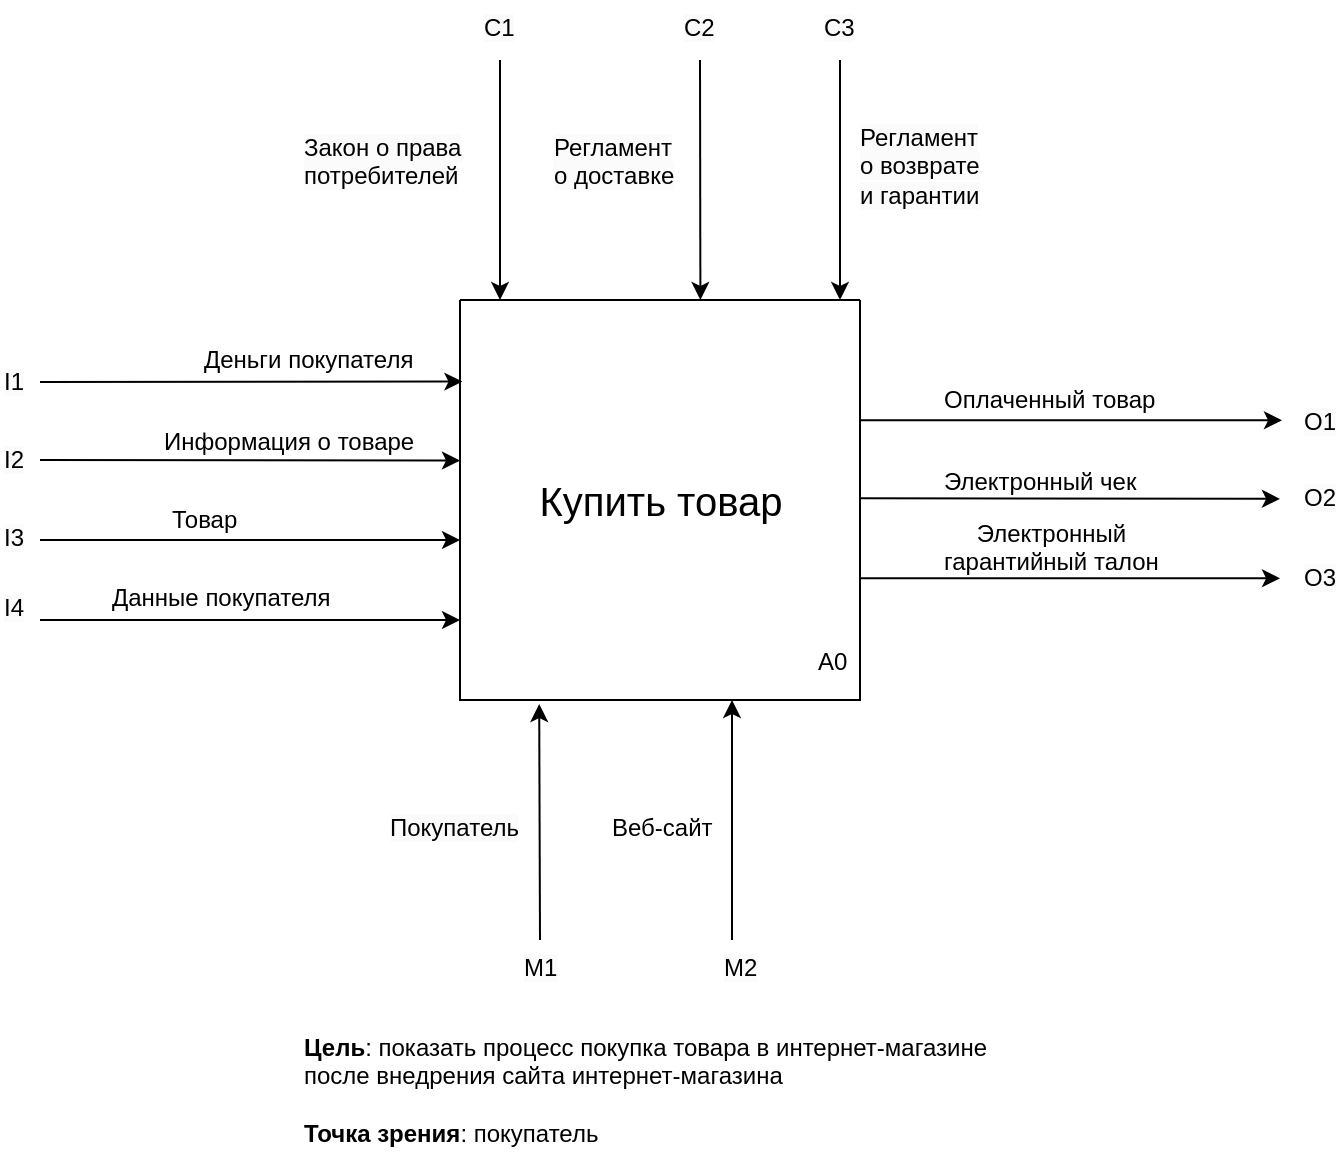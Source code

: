 <mxfile version="23.1.5" type="github">
  <diagram name="Страница — 1" id="MrUY5nf-4vCNaqiUoCGp">
    <mxGraphModel dx="1010" dy="681" grid="0" gridSize="10" guides="1" tooltips="1" connect="1" arrows="1" fold="1" page="0" pageScale="1" pageWidth="827" pageHeight="1169" math="0" shadow="0">
      <root>
        <mxCell id="0" />
        <mxCell id="1" parent="0" />
        <mxCell id="lQVX6eLietwEVeY7ujKg-1" value="" style="swimlane;startSize=0;" vertex="1" parent="1">
          <mxGeometry x="320" y="240" width="200" height="200" as="geometry" />
        </mxCell>
        <mxCell id="lQVX6eLietwEVeY7ujKg-2" value="&lt;font style=&quot;font-size: 20px;&quot;&gt;Купить товар&lt;/font&gt;" style="text;html=1;align=center;verticalAlign=middle;resizable=0;points=[];autosize=1;strokeColor=none;fillColor=none;" vertex="1" parent="lQVX6eLietwEVeY7ujKg-1">
          <mxGeometry x="25" y="80" width="150" height="40" as="geometry" />
        </mxCell>
        <mxCell id="lQVX6eLietwEVeY7ujKg-3" value="&lt;div style=&quot;text-align: center;&quot;&gt;А0&lt;/div&gt;" style="text;whiteSpace=wrap;html=1;" vertex="1" parent="lQVX6eLietwEVeY7ujKg-1">
          <mxGeometry x="177" y="167" width="20" height="30" as="geometry" />
        </mxCell>
        <mxCell id="lQVX6eLietwEVeY7ujKg-4" value="" style="endArrow=classic;html=1;rounded=0;" edge="1" parent="1">
          <mxGeometry width="50" height="50" relative="1" as="geometry">
            <mxPoint x="340" y="120" as="sourcePoint" />
            <mxPoint x="340" y="240" as="targetPoint" />
          </mxGeometry>
        </mxCell>
        <mxCell id="lQVX6eLietwEVeY7ujKg-5" value="" style="endArrow=classic;html=1;rounded=0;entryX=0.466;entryY=0;entryDx=0;entryDy=0;entryPerimeter=0;" edge="1" parent="1">
          <mxGeometry width="50" height="50" relative="1" as="geometry">
            <mxPoint x="440" y="120" as="sourcePoint" />
            <mxPoint x="440.2" y="240" as="targetPoint" />
          </mxGeometry>
        </mxCell>
        <mxCell id="lQVX6eLietwEVeY7ujKg-6" value="" style="endArrow=classic;html=1;rounded=0;entryX=0.466;entryY=0;entryDx=0;entryDy=0;entryPerimeter=0;" edge="1" parent="1">
          <mxGeometry width="50" height="50" relative="1" as="geometry">
            <mxPoint x="510" y="120" as="sourcePoint" />
            <mxPoint x="510" y="240" as="targetPoint" />
          </mxGeometry>
        </mxCell>
        <mxCell id="lQVX6eLietwEVeY7ujKg-7" value="&lt;span style=&quot;caret-color: rgb(0, 0, 0); color: rgb(0, 0, 0); font-family: Helvetica; font-style: normal; font-variant-caps: normal; font-weight: 400; letter-spacing: normal; text-align: center; text-indent: 0px; text-transform: none; word-spacing: 0px; -webkit-text-stroke-width: 0px; background-color: rgb(251, 251, 251); text-decoration: none; float: none; display: inline !important;&quot;&gt;&lt;font style=&quot;font-size: 12px;&quot;&gt;Закон о права потребителей&lt;/font&gt;&lt;/span&gt;" style="text;whiteSpace=wrap;html=1;" vertex="1" parent="1">
          <mxGeometry x="240" y="150" width="90" height="40" as="geometry" />
        </mxCell>
        <mxCell id="lQVX6eLietwEVeY7ujKg-8" value="&lt;span style=&quot;caret-color: rgb(0, 0, 0); color: rgb(0, 0, 0); font-family: Helvetica; font-style: normal; font-variant-caps: normal; font-weight: 400; letter-spacing: normal; text-align: center; text-indent: 0px; text-transform: none; word-spacing: 0px; -webkit-text-stroke-width: 0px; background-color: rgb(251, 251, 251); text-decoration: none; float: none; display: inline !important;&quot;&gt;&lt;font style=&quot;font-size: 12px;&quot;&gt;Регламент &lt;br&gt;о возврате и гарантии&lt;/font&gt;&lt;/span&gt;" style="text;whiteSpace=wrap;html=1;" vertex="1" parent="1">
          <mxGeometry x="518" y="145" width="70" height="50" as="geometry" />
        </mxCell>
        <mxCell id="lQVX6eLietwEVeY7ujKg-9" value="&lt;span style=&quot;caret-color: rgb(0, 0, 0); color: rgb(0, 0, 0); font-family: Helvetica; font-style: normal; font-variant-caps: normal; font-weight: 400; letter-spacing: normal; text-align: center; text-indent: 0px; text-transform: none; word-spacing: 0px; -webkit-text-stroke-width: 0px; background-color: rgb(251, 251, 251); text-decoration: none; float: none; display: inline !important;&quot;&gt;&lt;font style=&quot;font-size: 12px;&quot;&gt;Регламент &lt;br&gt;о доставке&lt;/font&gt;&lt;/span&gt;" style="text;whiteSpace=wrap;html=1;" vertex="1" parent="1">
          <mxGeometry x="365" y="150" width="70" height="40" as="geometry" />
        </mxCell>
        <mxCell id="lQVX6eLietwEVeY7ujKg-10" value="&lt;span style=&quot;caret-color: rgb(0, 0, 0); color: rgb(0, 0, 0); font-family: Helvetica; font-style: normal; font-variant-caps: normal; font-weight: 400; letter-spacing: normal; text-align: center; text-indent: 0px; text-transform: none; word-spacing: 0px; -webkit-text-stroke-width: 0px; background-color: rgb(251, 251, 251); text-decoration: none; float: none; display: inline !important;&quot;&gt;&lt;font style=&quot;font-size: 12px;&quot;&gt;С1&lt;/font&gt;&lt;/span&gt;" style="text;whiteSpace=wrap;html=1;" vertex="1" parent="1">
          <mxGeometry x="330" y="90" width="20" height="30" as="geometry" />
        </mxCell>
        <mxCell id="lQVX6eLietwEVeY7ujKg-11" value="&lt;span style=&quot;caret-color: rgb(0, 0, 0); color: rgb(0, 0, 0); font-family: Helvetica; font-style: normal; font-variant-caps: normal; font-weight: 400; letter-spacing: normal; text-align: center; text-indent: 0px; text-transform: none; word-spacing: 0px; -webkit-text-stroke-width: 0px; background-color: rgb(251, 251, 251); text-decoration: none; float: none; display: inline !important;&quot;&gt;&lt;font style=&quot;font-size: 12px;&quot;&gt;С2&lt;/font&gt;&lt;/span&gt;" style="text;whiteSpace=wrap;html=1;" vertex="1" parent="1">
          <mxGeometry x="430" y="90" width="20" height="30" as="geometry" />
        </mxCell>
        <mxCell id="lQVX6eLietwEVeY7ujKg-12" value="&lt;span style=&quot;caret-color: rgb(0, 0, 0); color: rgb(0, 0, 0); font-family: Helvetica; font-style: normal; font-variant-caps: normal; font-weight: 400; letter-spacing: normal; text-align: center; text-indent: 0px; text-transform: none; word-spacing: 0px; -webkit-text-stroke-width: 0px; background-color: rgb(251, 251, 251); text-decoration: none; float: none; display: inline !important;&quot;&gt;&lt;font style=&quot;font-size: 12px;&quot;&gt;С3&lt;/font&gt;&lt;/span&gt;" style="text;whiteSpace=wrap;html=1;" vertex="1" parent="1">
          <mxGeometry x="500" y="90" width="20" height="30" as="geometry" />
        </mxCell>
        <mxCell id="lQVX6eLietwEVeY7ujKg-13" value="" style="endArrow=classic;html=1;rounded=0;entryX=0.006;entryY=0.204;entryDx=0;entryDy=0;entryPerimeter=0;" edge="1" parent="1" target="lQVX6eLietwEVeY7ujKg-1">
          <mxGeometry width="50" height="50" relative="1" as="geometry">
            <mxPoint x="110" y="281" as="sourcePoint" />
            <mxPoint x="230" y="230" as="targetPoint" />
          </mxGeometry>
        </mxCell>
        <mxCell id="lQVX6eLietwEVeY7ujKg-14" value="" style="endArrow=classic;html=1;rounded=0;" edge="1" parent="1">
          <mxGeometry width="50" height="50" relative="1" as="geometry">
            <mxPoint x="110" y="320" as="sourcePoint" />
            <mxPoint x="320.0" y="320.273" as="targetPoint" />
          </mxGeometry>
        </mxCell>
        <mxCell id="lQVX6eLietwEVeY7ujKg-15" value="" style="endArrow=classic;html=1;rounded=0;" edge="1" parent="1">
          <mxGeometry width="50" height="50" relative="1" as="geometry">
            <mxPoint x="110" y="360" as="sourcePoint" />
            <mxPoint x="320" y="360" as="targetPoint" />
          </mxGeometry>
        </mxCell>
        <mxCell id="lQVX6eLietwEVeY7ujKg-16" value="" style="endArrow=classic;html=1;rounded=0;" edge="1" parent="1">
          <mxGeometry width="50" height="50" relative="1" as="geometry">
            <mxPoint x="110" y="400" as="sourcePoint" />
            <mxPoint x="320" y="400" as="targetPoint" />
          </mxGeometry>
        </mxCell>
        <mxCell id="lQVX6eLietwEVeY7ujKg-17" value="&lt;div style=&quot;text-align: center;&quot;&gt;Деньги покупателя&lt;/div&gt;" style="text;whiteSpace=wrap;html=1;" vertex="1" parent="1">
          <mxGeometry x="190" y="256" width="120" height="20" as="geometry" />
        </mxCell>
        <mxCell id="lQVX6eLietwEVeY7ujKg-18" value="&lt;div style=&quot;text-align: center;&quot;&gt;Информация о товаре&lt;/div&gt;" style="text;whiteSpace=wrap;html=1;" vertex="1" parent="1">
          <mxGeometry x="170" y="297" width="140" height="20" as="geometry" />
        </mxCell>
        <mxCell id="lQVX6eLietwEVeY7ujKg-19" value="&lt;div style=&quot;text-align: center;&quot;&gt;Товар&lt;/div&gt;" style="text;whiteSpace=wrap;html=1;" vertex="1" parent="1">
          <mxGeometry x="174" y="336" width="50" height="20" as="geometry" />
        </mxCell>
        <mxCell id="lQVX6eLietwEVeY7ujKg-20" value="&lt;div style=&quot;text-align: center;&quot;&gt;Данные покупателя&lt;/div&gt;" style="text;whiteSpace=wrap;html=1;" vertex="1" parent="1">
          <mxGeometry x="144" y="375" width="146" height="20" as="geometry" />
        </mxCell>
        <mxCell id="lQVX6eLietwEVeY7ujKg-21" value="&lt;span style=&quot;caret-color: rgb(0, 0, 0); color: rgb(0, 0, 0); font-family: Helvetica; font-style: normal; font-variant-caps: normal; font-weight: 400; letter-spacing: normal; text-align: center; text-indent: 0px; text-transform: none; word-spacing: 0px; -webkit-text-stroke-width: 0px; background-color: rgb(251, 251, 251); text-decoration: none; float: none; display: inline !important;&quot;&gt;&lt;font style=&quot;font-size: 12px;&quot;&gt;I1&lt;/font&gt;&lt;/span&gt;" style="text;whiteSpace=wrap;html=1;" vertex="1" parent="1">
          <mxGeometry x="90" y="267" width="20" height="30" as="geometry" />
        </mxCell>
        <mxCell id="lQVX6eLietwEVeY7ujKg-22" value="&lt;span style=&quot;caret-color: rgb(0, 0, 0); color: rgb(0, 0, 0); font-family: Helvetica; font-style: normal; font-variant-caps: normal; font-weight: 400; letter-spacing: normal; text-align: center; text-indent: 0px; text-transform: none; word-spacing: 0px; -webkit-text-stroke-width: 0px; background-color: rgb(251, 251, 251); text-decoration: none; float: none; display: inline !important;&quot;&gt;&lt;font style=&quot;font-size: 12px;&quot;&gt;I2&lt;/font&gt;&lt;/span&gt;" style="text;whiteSpace=wrap;html=1;" vertex="1" parent="1">
          <mxGeometry x="90" y="306" width="20" height="30" as="geometry" />
        </mxCell>
        <mxCell id="lQVX6eLietwEVeY7ujKg-23" value="&lt;span style=&quot;caret-color: rgb(0, 0, 0); color: rgb(0, 0, 0); font-family: Helvetica; font-style: normal; font-variant-caps: normal; font-weight: 400; letter-spacing: normal; text-align: center; text-indent: 0px; text-transform: none; word-spacing: 0px; -webkit-text-stroke-width: 0px; background-color: rgb(251, 251, 251); text-decoration: none; float: none; display: inline !important;&quot;&gt;&lt;font style=&quot;font-size: 12px;&quot;&gt;I3&lt;/font&gt;&lt;/span&gt;" style="text;whiteSpace=wrap;html=1;" vertex="1" parent="1">
          <mxGeometry x="90" y="345" width="20" height="30" as="geometry" />
        </mxCell>
        <mxCell id="lQVX6eLietwEVeY7ujKg-24" value="&lt;span style=&quot;caret-color: rgb(0, 0, 0); color: rgb(0, 0, 0); font-family: Helvetica; font-style: normal; font-variant-caps: normal; font-weight: 400; letter-spacing: normal; text-align: center; text-indent: 0px; text-transform: none; word-spacing: 0px; -webkit-text-stroke-width: 0px; background-color: rgb(251, 251, 251); text-decoration: none; float: none; display: inline !important;&quot;&gt;&lt;font style=&quot;font-size: 12px;&quot;&gt;I4&lt;/font&gt;&lt;/span&gt;" style="text;whiteSpace=wrap;html=1;" vertex="1" parent="1">
          <mxGeometry x="90" y="380" width="20" height="30" as="geometry" />
        </mxCell>
        <mxCell id="lQVX6eLietwEVeY7ujKg-25" value="" style="endArrow=classic;html=1;rounded=0;entryX=0.006;entryY=0.204;entryDx=0;entryDy=0;entryPerimeter=0;" edge="1" parent="1">
          <mxGeometry width="50" height="50" relative="1" as="geometry">
            <mxPoint x="520" y="300.17" as="sourcePoint" />
            <mxPoint x="731" y="300.17" as="targetPoint" />
          </mxGeometry>
        </mxCell>
        <mxCell id="lQVX6eLietwEVeY7ujKg-26" value="" style="endArrow=classic;html=1;rounded=0;" edge="1" parent="1">
          <mxGeometry width="50" height="50" relative="1" as="geometry">
            <mxPoint x="520" y="339.17" as="sourcePoint" />
            <mxPoint x="730.0" y="339.443" as="targetPoint" />
          </mxGeometry>
        </mxCell>
        <mxCell id="lQVX6eLietwEVeY7ujKg-27" value="" style="endArrow=classic;html=1;rounded=0;" edge="1" parent="1">
          <mxGeometry width="50" height="50" relative="1" as="geometry">
            <mxPoint x="520" y="379.17" as="sourcePoint" />
            <mxPoint x="730" y="379.17" as="targetPoint" />
          </mxGeometry>
        </mxCell>
        <mxCell id="lQVX6eLietwEVeY7ujKg-28" value="&lt;div style=&quot;text-align: center;&quot;&gt;Оплаченный товар&lt;/div&gt;" style="text;whiteSpace=wrap;html=1;" vertex="1" parent="1">
          <mxGeometry x="560" y="276.09" width="120" height="20" as="geometry" />
        </mxCell>
        <mxCell id="lQVX6eLietwEVeY7ujKg-29" value="&lt;div style=&quot;text-align: center;&quot;&gt;Электронный чек&lt;/div&gt;" style="text;whiteSpace=wrap;html=1;" vertex="1" parent="1">
          <mxGeometry x="560" y="317.09" width="120" height="20" as="geometry" />
        </mxCell>
        <mxCell id="lQVX6eLietwEVeY7ujKg-30" value="&lt;div style=&quot;text-align: center;&quot;&gt;Электронный&lt;/div&gt;&lt;div style=&quot;text-align: center;&quot;&gt;гарантийный талон&lt;/div&gt;" style="text;whiteSpace=wrap;html=1;" vertex="1" parent="1">
          <mxGeometry x="560" y="343.05" width="120" height="33.91" as="geometry" />
        </mxCell>
        <mxCell id="lQVX6eLietwEVeY7ujKg-31" value="&lt;span style=&quot;caret-color: rgb(0, 0, 0); color: rgb(0, 0, 0); font-family: Helvetica; font-style: normal; font-variant-caps: normal; font-weight: 400; letter-spacing: normal; text-align: center; text-indent: 0px; text-transform: none; word-spacing: 0px; -webkit-text-stroke-width: 0px; background-color: rgb(251, 251, 251); text-decoration: none; float: none; display: inline !important;&quot;&gt;&lt;font style=&quot;font-size: 12px;&quot;&gt;О1&lt;/font&gt;&lt;/span&gt;" style="text;whiteSpace=wrap;html=1;" vertex="1" parent="1">
          <mxGeometry x="740" y="287" width="20" height="30" as="geometry" />
        </mxCell>
        <mxCell id="lQVX6eLietwEVeY7ujKg-32" value="&lt;span style=&quot;caret-color: rgb(0, 0, 0); color: rgb(0, 0, 0); font-family: Helvetica; font-style: normal; font-variant-caps: normal; font-weight: 400; letter-spacing: normal; text-align: center; text-indent: 0px; text-transform: none; word-spacing: 0px; -webkit-text-stroke-width: 0px; background-color: rgb(251, 251, 251); text-decoration: none; float: none; display: inline !important;&quot;&gt;&lt;font style=&quot;font-size: 12px;&quot;&gt;O2&lt;/font&gt;&lt;/span&gt;" style="text;whiteSpace=wrap;html=1;" vertex="1" parent="1">
          <mxGeometry x="740" y="325" width="20" height="30" as="geometry" />
        </mxCell>
        <mxCell id="lQVX6eLietwEVeY7ujKg-33" value="&lt;span style=&quot;caret-color: rgb(0, 0, 0); color: rgb(0, 0, 0); font-family: Helvetica; font-style: normal; font-variant-caps: normal; font-weight: 400; letter-spacing: normal; text-align: center; text-indent: 0px; text-transform: none; word-spacing: 0px; -webkit-text-stroke-width: 0px; background-color: rgb(251, 251, 251); text-decoration: none; float: none; display: inline !important;&quot;&gt;&lt;font style=&quot;font-size: 12px;&quot;&gt;O3&lt;/font&gt;&lt;/span&gt;" style="text;whiteSpace=wrap;html=1;" vertex="1" parent="1">
          <mxGeometry x="740" y="365" width="20" height="30" as="geometry" />
        </mxCell>
        <mxCell id="lQVX6eLietwEVeY7ujKg-34" value="" style="endArrow=classic;html=1;rounded=0;entryX=0.198;entryY=1.01;entryDx=0;entryDy=0;entryPerimeter=0;" edge="1" parent="1" target="lQVX6eLietwEVeY7ujKg-1">
          <mxGeometry width="50" height="50" relative="1" as="geometry">
            <mxPoint x="360" y="560" as="sourcePoint" />
            <mxPoint x="309.58" y="560" as="targetPoint" />
          </mxGeometry>
        </mxCell>
        <mxCell id="lQVX6eLietwEVeY7ujKg-35" value="" style="endArrow=classic;html=1;rounded=0;entryX=0.5;entryY=1;entryDx=0;entryDy=0;" edge="1" parent="1">
          <mxGeometry width="50" height="50" relative="1" as="geometry">
            <mxPoint x="456" y="560" as="sourcePoint" />
            <mxPoint x="456" y="440" as="targetPoint" />
          </mxGeometry>
        </mxCell>
        <mxCell id="lQVX6eLietwEVeY7ujKg-37" value="&lt;span style=&quot;caret-color: rgb(0, 0, 0); color: rgb(0, 0, 0); font-family: Helvetica; font-style: normal; font-variant-caps: normal; font-weight: 400; letter-spacing: normal; text-align: center; text-indent: 0px; text-transform: none; word-spacing: 0px; -webkit-text-stroke-width: 0px; background-color: rgb(251, 251, 251); text-decoration: none; float: none; display: inline !important;&quot;&gt;&lt;font style=&quot;font-size: 12px;&quot;&gt;Покупатель&lt;/font&gt;&lt;/span&gt;" style="text;whiteSpace=wrap;html=1;" vertex="1" parent="1">
          <mxGeometry x="283" y="490" width="70" height="40" as="geometry" />
        </mxCell>
        <mxCell id="lQVX6eLietwEVeY7ujKg-38" value="&lt;div style=&quot;text-align: center;&quot;&gt;Веб-сайт&lt;/div&gt;" style="text;whiteSpace=wrap;html=1;" vertex="1" parent="1">
          <mxGeometry x="394" y="490" width="60" height="40" as="geometry" />
        </mxCell>
        <mxCell id="lQVX6eLietwEVeY7ujKg-40" value="&lt;span style=&quot;caret-color: rgb(0, 0, 0); color: rgb(0, 0, 0); font-family: Helvetica; font-style: normal; font-variant-caps: normal; font-weight: 400; letter-spacing: normal; text-align: center; text-indent: 0px; text-transform: none; word-spacing: 0px; -webkit-text-stroke-width: 0px; background-color: rgb(251, 251, 251); text-decoration: none; float: none; display: inline !important;&quot;&gt;&lt;font style=&quot;font-size: 12px;&quot;&gt;M1&lt;/font&gt;&lt;/span&gt;" style="text;whiteSpace=wrap;html=1;" vertex="1" parent="1">
          <mxGeometry x="350" y="560" width="20" height="30" as="geometry" />
        </mxCell>
        <mxCell id="lQVX6eLietwEVeY7ujKg-41" value="&lt;span style=&quot;caret-color: rgb(0, 0, 0); color: rgb(0, 0, 0); font-family: Helvetica; font-style: normal; font-variant-caps: normal; font-weight: 400; letter-spacing: normal; text-align: center; text-indent: 0px; text-transform: none; word-spacing: 0px; -webkit-text-stroke-width: 0px; background-color: rgb(251, 251, 251); text-decoration: none; float: none; display: inline !important;&quot;&gt;&lt;font style=&quot;font-size: 12px;&quot;&gt;M2&lt;/font&gt;&lt;/span&gt;" style="text;whiteSpace=wrap;html=1;" vertex="1" parent="1">
          <mxGeometry x="450" y="560" width="20" height="30" as="geometry" />
        </mxCell>
        <mxCell id="lQVX6eLietwEVeY7ujKg-43" value="&lt;div style=&quot;&quot;&gt;&lt;b&gt;Цель&lt;/b&gt;: показать процесс покупка товара в интернет-магазине после внедрения сайта интернет-магазина&lt;/div&gt;&lt;div style=&quot;&quot;&gt;&lt;br&gt;&lt;/div&gt;&lt;div style=&quot;&quot;&gt;&lt;b&gt;Точка зрения&lt;/b&gt;: покупатель&lt;/div&gt;" style="text;whiteSpace=wrap;html=1;align=left;" vertex="1" parent="1">
          <mxGeometry x="240" y="600" width="360" height="40" as="geometry" />
        </mxCell>
      </root>
    </mxGraphModel>
  </diagram>
</mxfile>

